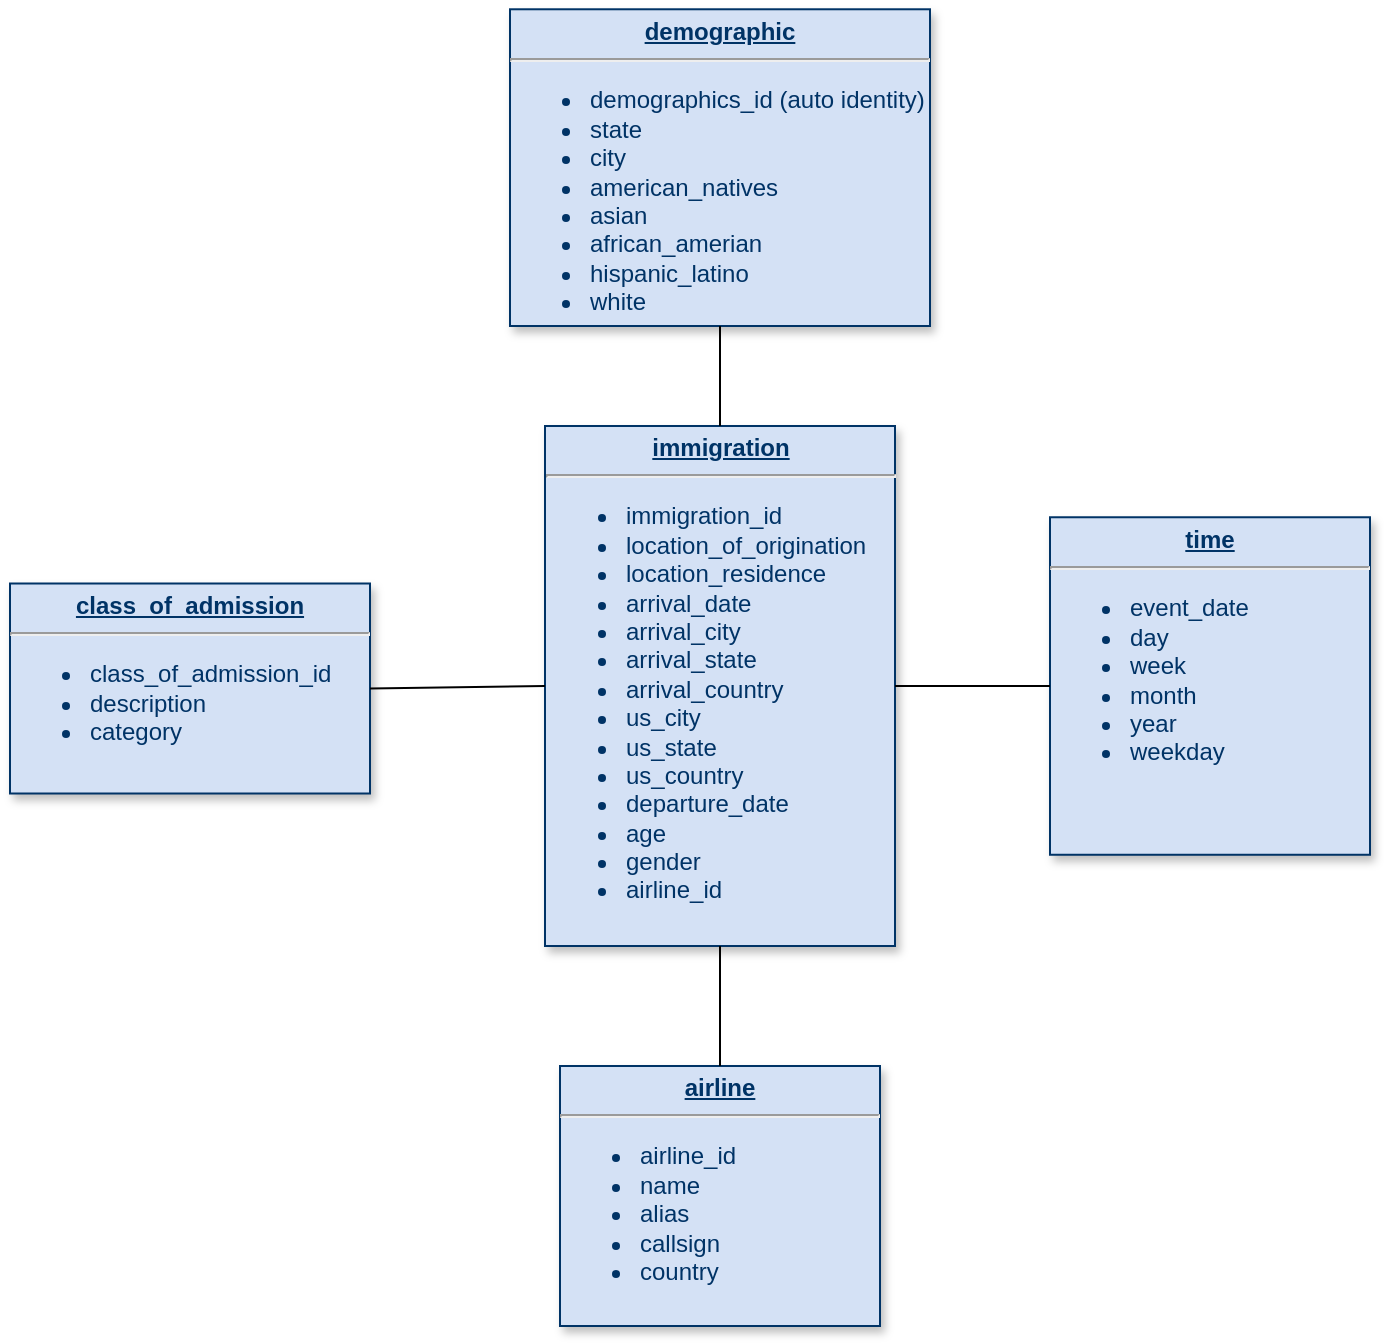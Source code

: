 <mxfile version="13.0.4" type="device"><diagram name="Page-1" id="efa7a0a1-bf9b-a30e-e6df-94a7791c09e9"><mxGraphModel dx="691" dy="505" grid="1" gridSize="10" guides="1" tooltips="1" connect="1" arrows="1" fold="1" page="1" pageScale="1" pageWidth="826" pageHeight="1169" background="#ffffff" math="0" shadow="0"><root><mxCell id="0"/><mxCell id="1" parent="0"/><mxCell id="19" value="&lt;p style=&quot;margin: 0px ; margin-top: 4px ; text-align: center ; text-decoration: underline&quot;&gt;&lt;strong&gt;demographic&lt;/strong&gt;&lt;/p&gt;&lt;hr&gt;&lt;p class=&quot;p1&quot; style=&quot;margin: 0px ; font-stretch: normal ; line-height: normal ; font-family: &amp;#34;helvetica neue&amp;#34; ; color: rgb(0 , 0 , 0)&quot;&gt;&lt;/p&gt;&lt;ul&gt;&lt;li&gt;demographics_id (auto identity)&lt;/li&gt;&lt;li&gt;state&lt;/li&gt;&lt;li&gt;city&lt;/li&gt;&lt;li&gt;american_natives&lt;/li&gt;&lt;li&gt;asian&lt;/li&gt;&lt;li&gt;african_amerian&lt;/li&gt;&lt;li&gt;hispanic_latino&lt;/li&gt;&lt;li&gt;white&lt;/li&gt;&lt;/ul&gt;&lt;p&gt;&lt;/p&gt;" style="verticalAlign=top;align=left;overflow=fill;fontSize=12;fontFamily=Helvetica;html=1;strokeColor=#003366;shadow=1;fillColor=#D4E1F5;fontColor=#003366" parent="1" vertex="1"><mxGeometry x="310" y="91.64" width="210" height="158.36" as="geometry"/></mxCell><mxCell id="20" value="&lt;p style=&quot;margin: 0px ; margin-top: 4px ; text-align: center ; text-decoration: underline&quot;&gt;&lt;b&gt;immigration&lt;/b&gt;&lt;/p&gt;&lt;hr&gt;&lt;p class=&quot;p1&quot; style=&quot;margin: 0px ; font-stretch: normal ; line-height: normal ; font-family: &amp;#34;helvetica neue&amp;#34; ; color: rgb(0 , 0 , 0)&quot;&gt;&lt;/p&gt;&lt;ul&gt;&lt;li&gt;immigration_id&lt;/li&gt;&lt;li&gt;location_of_origination&lt;/li&gt;&lt;li&gt;location_residence&lt;/li&gt;&lt;li&gt;arrival_date&lt;/li&gt;&lt;li&gt;arrival_city&lt;/li&gt;&lt;li&gt;arrival_state&lt;/li&gt;&lt;li&gt;arrival_country&lt;/li&gt;&lt;li&gt;us_city&lt;/li&gt;&lt;li&gt;us_state&lt;/li&gt;&lt;li&gt;us_country&lt;/li&gt;&lt;li&gt;departure_date&lt;/li&gt;&lt;li&gt;age&lt;/li&gt;&lt;li&gt;gender&lt;/li&gt;&lt;li&gt;airline_id&lt;/li&gt;&lt;/ul&gt;&lt;p&gt;&lt;/p&gt;&lt;p style=&quot;margin: 0px ; margin-left: 8px&quot;&gt;&lt;br&gt;&lt;/p&gt;" style="verticalAlign=top;align=left;overflow=fill;fontSize=12;fontFamily=Helvetica;html=1;strokeColor=#003366;shadow=1;fillColor=#D4E1F5;fontColor=#003366" parent="1" vertex="1"><mxGeometry x="327.5" y="300" width="175" height="260" as="geometry"/></mxCell><mxCell id="21" value="&lt;p style=&quot;margin: 0px ; margin-top: 4px ; text-align: center ; text-decoration: underline&quot;&gt;&lt;b&gt;class_of_admission&lt;/b&gt;&lt;/p&gt;&lt;hr&gt;&lt;p style=&quot;margin: 0px ; margin-left: 8px&quot;&gt;&lt;ul&gt;&lt;li&gt;class_of_admission_id&lt;/li&gt;&lt;li&gt;description&lt;/li&gt;&lt;li&gt;category&lt;/li&gt;&lt;/ul&gt;&lt;/p&gt;" style="verticalAlign=top;align=left;overflow=fill;fontSize=12;fontFamily=Helvetica;html=1;strokeColor=#003366;shadow=1;fillColor=#D4E1F5;fontColor=#003366" parent="1" vertex="1"><mxGeometry x="60" y="378.75" width="180" height="105" as="geometry"/></mxCell><mxCell id="APvaWKTpKIBTc7ffpOAb-115" value="" style="endArrow=none;html=1;exitX=1;exitY=0.5;exitDx=0;exitDy=0;entryX=0;entryY=0.5;entryDx=0;entryDy=0;" parent="1" source="21" target="20" edge="1"><mxGeometry width="50" height="50" relative="1" as="geometry"><mxPoint x="420" y="376.25" as="sourcePoint"/><mxPoint x="470" y="326.25" as="targetPoint"/></mxGeometry></mxCell><mxCell id="APvaWKTpKIBTc7ffpOAb-116" value="" style="endArrow=none;html=1;exitX=0.5;exitY=1;exitDx=0;exitDy=0;" parent="1" source="19" target="20" edge="1"><mxGeometry width="50" height="50" relative="1" as="geometry"><mxPoint x="210" y="375" as="sourcePoint"/><mxPoint x="320" y="375" as="targetPoint"/></mxGeometry></mxCell><mxCell id="APvaWKTpKIBTc7ffpOAb-118" value="&lt;p style=&quot;margin: 0px ; margin-top: 4px ; text-align: center ; text-decoration: underline&quot;&gt;&lt;strong&gt;time&lt;/strong&gt;&lt;/p&gt;&lt;hr&gt;&lt;p style=&quot;margin: 0px ; margin-left: 8px&quot;&gt;&lt;/p&gt;&lt;ul&gt;&lt;li&gt;event_date&lt;/li&gt;&lt;li&gt;&lt;span&gt;day&lt;/span&gt;&lt;/li&gt;&lt;li&gt;week&lt;/li&gt;&lt;li&gt;month&lt;/li&gt;&lt;li&gt;year&lt;/li&gt;&lt;li&gt;weekday&lt;/li&gt;&lt;/ul&gt;&lt;p&gt;&lt;/p&gt;" style="verticalAlign=top;align=left;overflow=fill;fontSize=12;fontFamily=Helvetica;html=1;strokeColor=#003366;shadow=1;fillColor=#D4E1F5;fontColor=#003366" parent="1" vertex="1"><mxGeometry x="580" y="345.63" width="160" height="168.75" as="geometry"/></mxCell><mxCell id="APvaWKTpKIBTc7ffpOAb-119" value="" style="endArrow=none;html=1;exitX=1;exitY=0.5;exitDx=0;exitDy=0;entryX=0;entryY=0.5;entryDx=0;entryDy=0;" parent="1" source="20" target="APvaWKTpKIBTc7ffpOAb-118" edge="1"><mxGeometry width="50" height="50" relative="1" as="geometry"><mxPoint x="520" y="536.25" as="sourcePoint"/><mxPoint x="630" y="536.25" as="targetPoint"/></mxGeometry></mxCell><mxCell id="DF6xKZD6V7JnxvAW0-Pl-24" value="&lt;p style=&quot;margin: 0px ; margin-top: 4px ; text-align: center ; text-decoration: underline&quot;&gt;&lt;strong&gt;airline&lt;/strong&gt;&lt;/p&gt;&lt;hr&gt;&lt;p style=&quot;margin: 0px ; margin-left: 8px&quot;&gt;&lt;/p&gt;&lt;ul&gt;&lt;li&gt;airline_id&lt;/li&gt;&lt;li&gt;name&lt;/li&gt;&lt;li&gt;alias&lt;/li&gt;&lt;li&gt;callsign&lt;/li&gt;&lt;li&gt;country&lt;/li&gt;&lt;/ul&gt;&lt;p&gt;&lt;/p&gt;&lt;div&gt;&lt;br&gt;&lt;/div&gt;" style="verticalAlign=top;align=left;overflow=fill;fontSize=12;fontFamily=Helvetica;html=1;strokeColor=#003366;shadow=1;fillColor=#D4E1F5;fontColor=#003366" vertex="1" parent="1"><mxGeometry x="335" y="620" width="160" height="130" as="geometry"/></mxCell><mxCell id="DF6xKZD6V7JnxvAW0-Pl-25" value="" style="endArrow=none;html=1;exitX=0.5;exitY=1;exitDx=0;exitDy=0;entryX=0.5;entryY=0;entryDx=0;entryDy=0;" edge="1" parent="1" source="20" target="DF6xKZD6V7JnxvAW0-Pl-24"><mxGeometry width="50" height="50" relative="1" as="geometry"><mxPoint x="345" y="467.5" as="sourcePoint"/><mxPoint x="240" y="580" as="targetPoint"/></mxGeometry></mxCell></root></mxGraphModel></diagram></mxfile>